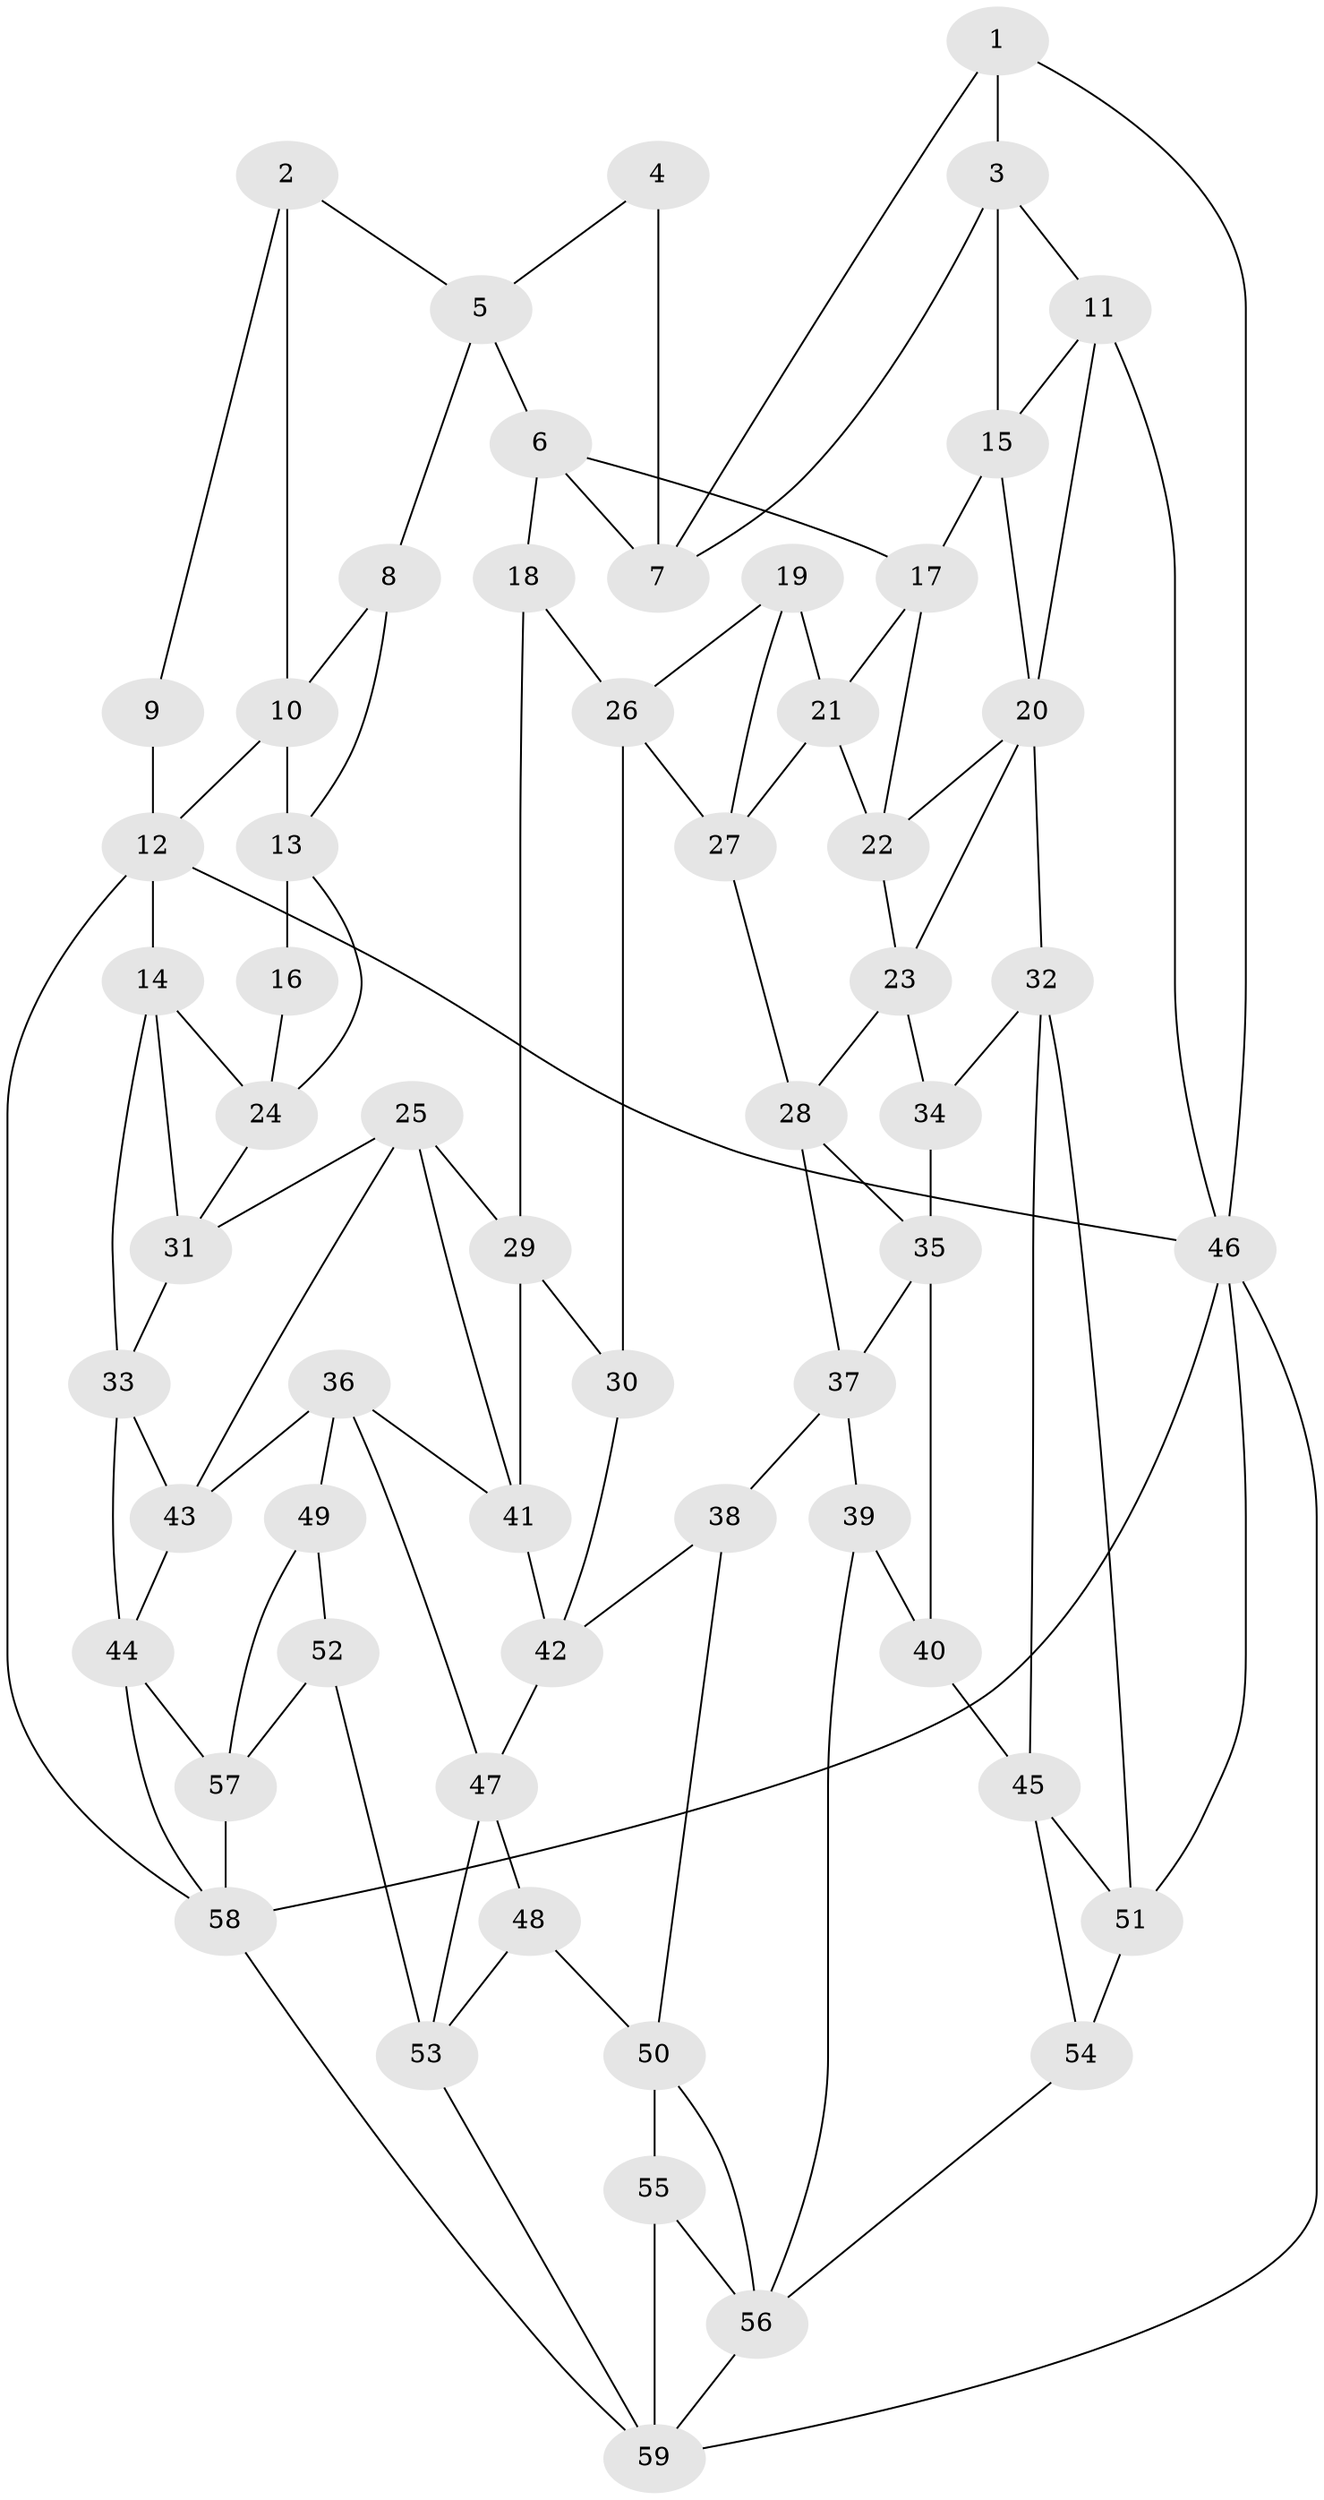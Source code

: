 // original degree distribution, {3: 0.02054794520547945, 6: 0.2534246575342466, 4: 0.2534246575342466, 5: 0.4726027397260274}
// Generated by graph-tools (version 1.1) at 2025/38/03/04/25 23:38:28]
// undirected, 59 vertices, 111 edges
graph export_dot {
  node [color=gray90,style=filled];
  1;
  2;
  3;
  4;
  5;
  6;
  7;
  8;
  9;
  10;
  11;
  12;
  13;
  14;
  15;
  16;
  17;
  18;
  19;
  20;
  21;
  22;
  23;
  24;
  25;
  26;
  27;
  28;
  29;
  30;
  31;
  32;
  33;
  34;
  35;
  36;
  37;
  38;
  39;
  40;
  41;
  42;
  43;
  44;
  45;
  46;
  47;
  48;
  49;
  50;
  51;
  52;
  53;
  54;
  55;
  56;
  57;
  58;
  59;
  1 -- 3 [weight=1.0];
  1 -- 7 [weight=1.0];
  1 -- 46 [weight=1.0];
  2 -- 5 [weight=1.0];
  2 -- 9 [weight=1.0];
  2 -- 10 [weight=1.0];
  3 -- 7 [weight=1.0];
  3 -- 11 [weight=1.0];
  3 -- 15 [weight=1.0];
  4 -- 5 [weight=1.0];
  4 -- 7 [weight=3.0];
  5 -- 6 [weight=1.0];
  5 -- 8 [weight=1.0];
  6 -- 7 [weight=1.0];
  6 -- 17 [weight=1.0];
  6 -- 18 [weight=1.0];
  8 -- 10 [weight=1.0];
  8 -- 13 [weight=1.0];
  9 -- 12 [weight=2.0];
  10 -- 12 [weight=1.0];
  10 -- 13 [weight=1.0];
  11 -- 15 [weight=1.0];
  11 -- 20 [weight=1.0];
  11 -- 46 [weight=1.0];
  12 -- 14 [weight=1.0];
  12 -- 46 [weight=1.0];
  12 -- 58 [weight=1.0];
  13 -- 16 [weight=3.0];
  13 -- 24 [weight=1.0];
  14 -- 24 [weight=1.0];
  14 -- 31 [weight=1.0];
  14 -- 33 [weight=1.0];
  15 -- 17 [weight=1.0];
  15 -- 20 [weight=1.0];
  16 -- 24 [weight=1.0];
  17 -- 21 [weight=1.0];
  17 -- 22 [weight=1.0];
  18 -- 26 [weight=1.0];
  18 -- 29 [weight=1.0];
  19 -- 21 [weight=1.0];
  19 -- 26 [weight=1.0];
  19 -- 27 [weight=1.0];
  20 -- 22 [weight=1.0];
  20 -- 23 [weight=1.0];
  20 -- 32 [weight=1.0];
  21 -- 22 [weight=1.0];
  21 -- 27 [weight=1.0];
  22 -- 23 [weight=1.0];
  23 -- 28 [weight=1.0];
  23 -- 34 [weight=1.0];
  24 -- 31 [weight=1.0];
  25 -- 29 [weight=1.0];
  25 -- 31 [weight=1.0];
  25 -- 41 [weight=1.0];
  25 -- 43 [weight=1.0];
  26 -- 27 [weight=1.0];
  26 -- 30 [weight=1.0];
  27 -- 28 [weight=1.0];
  28 -- 35 [weight=1.0];
  28 -- 37 [weight=1.0];
  29 -- 30 [weight=1.0];
  29 -- 41 [weight=1.0];
  30 -- 42 [weight=1.0];
  31 -- 33 [weight=1.0];
  32 -- 34 [weight=1.0];
  32 -- 45 [weight=1.0];
  32 -- 51 [weight=1.0];
  33 -- 43 [weight=1.0];
  33 -- 44 [weight=1.0];
  34 -- 35 [weight=2.0];
  35 -- 37 [weight=1.0];
  35 -- 40 [weight=1.0];
  36 -- 41 [weight=1.0];
  36 -- 43 [weight=1.0];
  36 -- 47 [weight=1.0];
  36 -- 49 [weight=1.0];
  37 -- 38 [weight=1.0];
  37 -- 39 [weight=1.0];
  38 -- 42 [weight=1.0];
  38 -- 50 [weight=1.0];
  39 -- 40 [weight=1.0];
  39 -- 56 [weight=1.0];
  40 -- 45 [weight=2.0];
  41 -- 42 [weight=1.0];
  42 -- 47 [weight=1.0];
  43 -- 44 [weight=1.0];
  44 -- 57 [weight=1.0];
  44 -- 58 [weight=1.0];
  45 -- 51 [weight=1.0];
  45 -- 54 [weight=1.0];
  46 -- 51 [weight=1.0];
  46 -- 58 [weight=1.0];
  46 -- 59 [weight=1.0];
  47 -- 48 [weight=1.0];
  47 -- 53 [weight=1.0];
  48 -- 50 [weight=1.0];
  48 -- 53 [weight=1.0];
  49 -- 52 [weight=1.0];
  49 -- 57 [weight=1.0];
  50 -- 55 [weight=2.0];
  50 -- 56 [weight=1.0];
  51 -- 54 [weight=2.0];
  52 -- 53 [weight=2.0];
  52 -- 57 [weight=1.0];
  53 -- 59 [weight=1.0];
  54 -- 56 [weight=1.0];
  55 -- 56 [weight=1.0];
  55 -- 59 [weight=1.0];
  56 -- 59 [weight=1.0];
  57 -- 58 [weight=1.0];
  58 -- 59 [weight=1.0];
}
